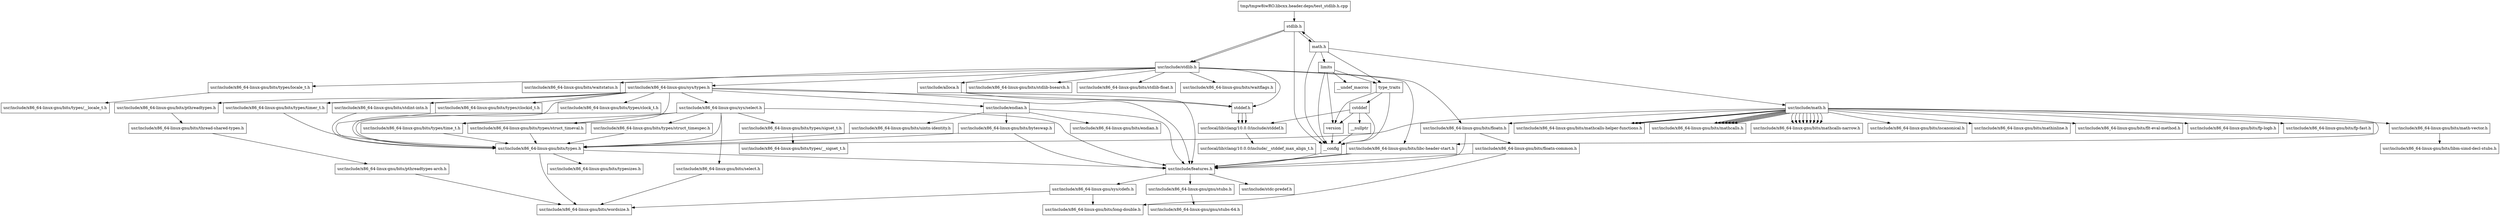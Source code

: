 digraph "dependencies" {
  header_1 [ shape="box", label="stdlib.h"];
  header_0 [ shape="box", label="tmp/tmpw8iwRO.libcxx.header.deps/test_stdlib.h.cpp"];
  header_2 [ shape="box", label="__config"];
  header_3 [ shape="box", label="usr/include/features.h"];
  header_4 [ shape="box", label="usr/include/stdc-predef.h"];
  header_5 [ shape="box", label="usr/include/x86_64-linux-gnu/sys/cdefs.h"];
  header_6 [ shape="box", label="usr/include/x86_64-linux-gnu/bits/wordsize.h"];
  header_7 [ shape="box", label="usr/include/x86_64-linux-gnu/bits/long-double.h"];
  header_8 [ shape="box", label="usr/include/x86_64-linux-gnu/gnu/stubs.h"];
  header_9 [ shape="box", label="usr/include/x86_64-linux-gnu/gnu/stubs-64.h"];
  header_11 [ shape="box", label="usr/include/stdlib.h"];
  header_12 [ shape="box", label="usr/include/x86_64-linux-gnu/bits/libc-header-start.h"];
  header_13 [ shape="box", label="stddef.h"];
  header_14 [ shape="box", label="usr/local/lib/clang/10.0.0/include/stddef.h"];
  header_15 [ shape="box", label="usr/include/x86_64-linux-gnu/bits/waitflags.h"];
  header_16 [ shape="box", label="usr/include/x86_64-linux-gnu/bits/waitstatus.h"];
  header_17 [ shape="box", label="usr/include/x86_64-linux-gnu/bits/floatn.h"];
  header_18 [ shape="box", label="usr/include/x86_64-linux-gnu/bits/floatn-common.h"];
  header_19 [ shape="box", label="usr/include/x86_64-linux-gnu/bits/types/locale_t.h"];
  header_20 [ shape="box", label="usr/include/x86_64-linux-gnu/bits/types/__locale_t.h"];
  header_21 [ shape="box", label="usr/include/x86_64-linux-gnu/sys/types.h"];
  header_22 [ shape="box", label="usr/include/x86_64-linux-gnu/bits/types.h"];
  header_23 [ shape="box", label="usr/include/x86_64-linux-gnu/bits/typesizes.h"];
  header_24 [ shape="box", label="usr/include/x86_64-linux-gnu/bits/types/clock_t.h"];
  header_25 [ shape="box", label="usr/include/x86_64-linux-gnu/bits/types/clockid_t.h"];
  header_26 [ shape="box", label="usr/include/x86_64-linux-gnu/bits/types/time_t.h"];
  header_27 [ shape="box", label="usr/include/x86_64-linux-gnu/bits/types/timer_t.h"];
  header_28 [ shape="box", label="usr/include/x86_64-linux-gnu/bits/stdint-intn.h"];
  header_29 [ shape="box", label="usr/include/endian.h"];
  header_30 [ shape="box", label="usr/include/x86_64-linux-gnu/bits/endian.h"];
  header_31 [ shape="box", label="usr/include/x86_64-linux-gnu/bits/byteswap.h"];
  header_32 [ shape="box", label="usr/include/x86_64-linux-gnu/bits/uintn-identity.h"];
  header_33 [ shape="box", label="usr/include/x86_64-linux-gnu/sys/select.h"];
  header_34 [ shape="box", label="usr/include/x86_64-linux-gnu/bits/select.h"];
  header_35 [ shape="box", label="usr/include/x86_64-linux-gnu/bits/types/sigset_t.h"];
  header_36 [ shape="box", label="usr/include/x86_64-linux-gnu/bits/types/__sigset_t.h"];
  header_37 [ shape="box", label="usr/include/x86_64-linux-gnu/bits/types/struct_timeval.h"];
  header_38 [ shape="box", label="usr/include/x86_64-linux-gnu/bits/types/struct_timespec.h"];
  header_39 [ shape="box", label="usr/include/x86_64-linux-gnu/bits/pthreadtypes.h"];
  header_40 [ shape="box", label="usr/include/x86_64-linux-gnu/bits/thread-shared-types.h"];
  header_41 [ shape="box", label="usr/include/x86_64-linux-gnu/bits/pthreadtypes-arch.h"];
  header_42 [ shape="box", label="usr/include/alloca.h"];
  header_43 [ shape="box", label="usr/include/x86_64-linux-gnu/bits/stdlib-bsearch.h"];
  header_44 [ shape="box", label="usr/include/x86_64-linux-gnu/bits/stdlib-float.h"];
  header_45 [ shape="box", label="math.h"];
  header_46 [ shape="box", label="usr/include/math.h"];
  header_47 [ shape="box", label="usr/include/x86_64-linux-gnu/bits/math-vector.h"];
  header_48 [ shape="box", label="usr/include/x86_64-linux-gnu/bits/libm-simd-decl-stubs.h"];
  header_49 [ shape="box", label="usr/include/x86_64-linux-gnu/bits/flt-eval-method.h"];
  header_50 [ shape="box", label="usr/include/x86_64-linux-gnu/bits/fp-logb.h"];
  header_51 [ shape="box", label="usr/include/x86_64-linux-gnu/bits/fp-fast.h"];
  header_52 [ shape="box", label="usr/include/x86_64-linux-gnu/bits/mathcalls-helper-functions.h"];
  header_53 [ shape="box", label="usr/include/x86_64-linux-gnu/bits/mathcalls.h"];
  header_54 [ shape="box", label="usr/include/x86_64-linux-gnu/bits/mathcalls-narrow.h"];
  header_55 [ shape="box", label="usr/include/x86_64-linux-gnu/bits/iscanonical.h"];
  header_56 [ shape="box", label="usr/include/x86_64-linux-gnu/bits/mathinline.h"];
  header_57 [ shape="box", label="type_traits"];
  header_58 [ shape="box", label="cstddef"];
  header_59 [ shape="box", label="version"];
  header_60 [ shape="box", label="usr/local/lib/clang/10.0.0/include/__stddef_max_align_t.h"];
  header_61 [ shape="box", label="__nullptr"];
  header_62 [ shape="box", label="limits"];
  header_63 [ shape="box", label="__undef_macros"];
  header_39 -> header_40;
  header_47 -> header_48;
  header_21 -> header_3;
  header_21 -> header_22;
  header_21 -> header_24;
  header_21 -> header_25;
  header_21 -> header_26;
  header_21 -> header_27;
  header_21 -> header_13;
  header_21 -> header_28;
  header_21 -> header_29;
  header_21 -> header_33;
  header_21 -> header_39;
  header_0 -> header_1;
  header_19 -> header_20;
  header_33 -> header_3;
  header_33 -> header_22;
  header_33 -> header_34;
  header_33 -> header_35;
  header_33 -> header_26;
  header_33 -> header_37;
  header_33 -> header_38;
  header_31 -> header_3;
  header_31 -> header_22;
  header_57 -> header_2;
  header_57 -> header_58;
  header_57 -> header_59;
  header_8 -> header_9;
  header_12 -> header_3;
  header_12 -> header_3;
  header_18 -> header_3;
  header_18 -> header_7;
  header_25 -> header_22;
  header_22 -> header_3;
  header_22 -> header_6;
  header_22 -> header_23;
  header_28 -> header_22;
  header_37 -> header_22;
  header_34 -> header_6;
  header_41 -> header_6;
  header_62 -> header_2;
  header_62 -> header_57;
  header_62 -> header_63;
  header_62 -> header_59;
  header_1 -> header_2;
  header_1 -> header_11;
  header_1 -> header_45;
  header_1 -> header_11;
  header_35 -> header_36;
  header_26 -> header_22;
  header_29 -> header_3;
  header_29 -> header_30;
  header_29 -> header_31;
  header_29 -> header_32;
  header_3 -> header_4;
  header_3 -> header_5;
  header_3 -> header_8;
  header_38 -> header_22;
  header_24 -> header_22;
  header_58 -> header_2;
  header_58 -> header_59;
  header_58 -> header_14;
  header_58 -> header_61;
  header_42 -> header_3;
  header_42 -> header_13;
  header_46 -> header_12;
  header_46 -> header_22;
  header_46 -> header_47;
  header_46 -> header_17;
  header_46 -> header_49;
  header_46 -> header_50;
  header_46 -> header_51;
  header_46 -> header_52;
  header_46 -> header_53;
  header_46 -> header_52;
  header_46 -> header_53;
  header_46 -> header_52;
  header_46 -> header_53;
  header_46 -> header_53;
  header_46 -> header_53;
  header_46 -> header_53;
  header_46 -> header_53;
  header_46 -> header_54;
  header_46 -> header_54;
  header_46 -> header_54;
  header_46 -> header_54;
  header_46 -> header_54;
  header_46 -> header_54;
  header_46 -> header_54;
  header_46 -> header_54;
  header_46 -> header_54;
  header_46 -> header_55;
  header_46 -> header_56;
  header_11 -> header_12;
  header_11 -> header_13;
  header_11 -> header_15;
  header_11 -> header_16;
  header_11 -> header_17;
  header_11 -> header_19;
  header_11 -> header_21;
  header_11 -> header_42;
  header_11 -> header_43;
  header_11 -> header_44;
  header_14 -> header_60;
  header_32 -> header_22;
  header_59 -> header_2;
  header_13 -> header_14;
  header_13 -> header_14;
  header_13 -> header_14;
  header_5 -> header_6;
  header_5 -> header_7;
  header_17 -> header_3;
  header_17 -> header_18;
  header_27 -> header_22;
  header_2 -> header_3;
  header_40 -> header_41;
  header_45 -> header_2;
  header_45 -> header_1;
  header_45 -> header_46;
  header_45 -> header_57;
  header_45 -> header_62;
  header_61 -> header_2;
}
